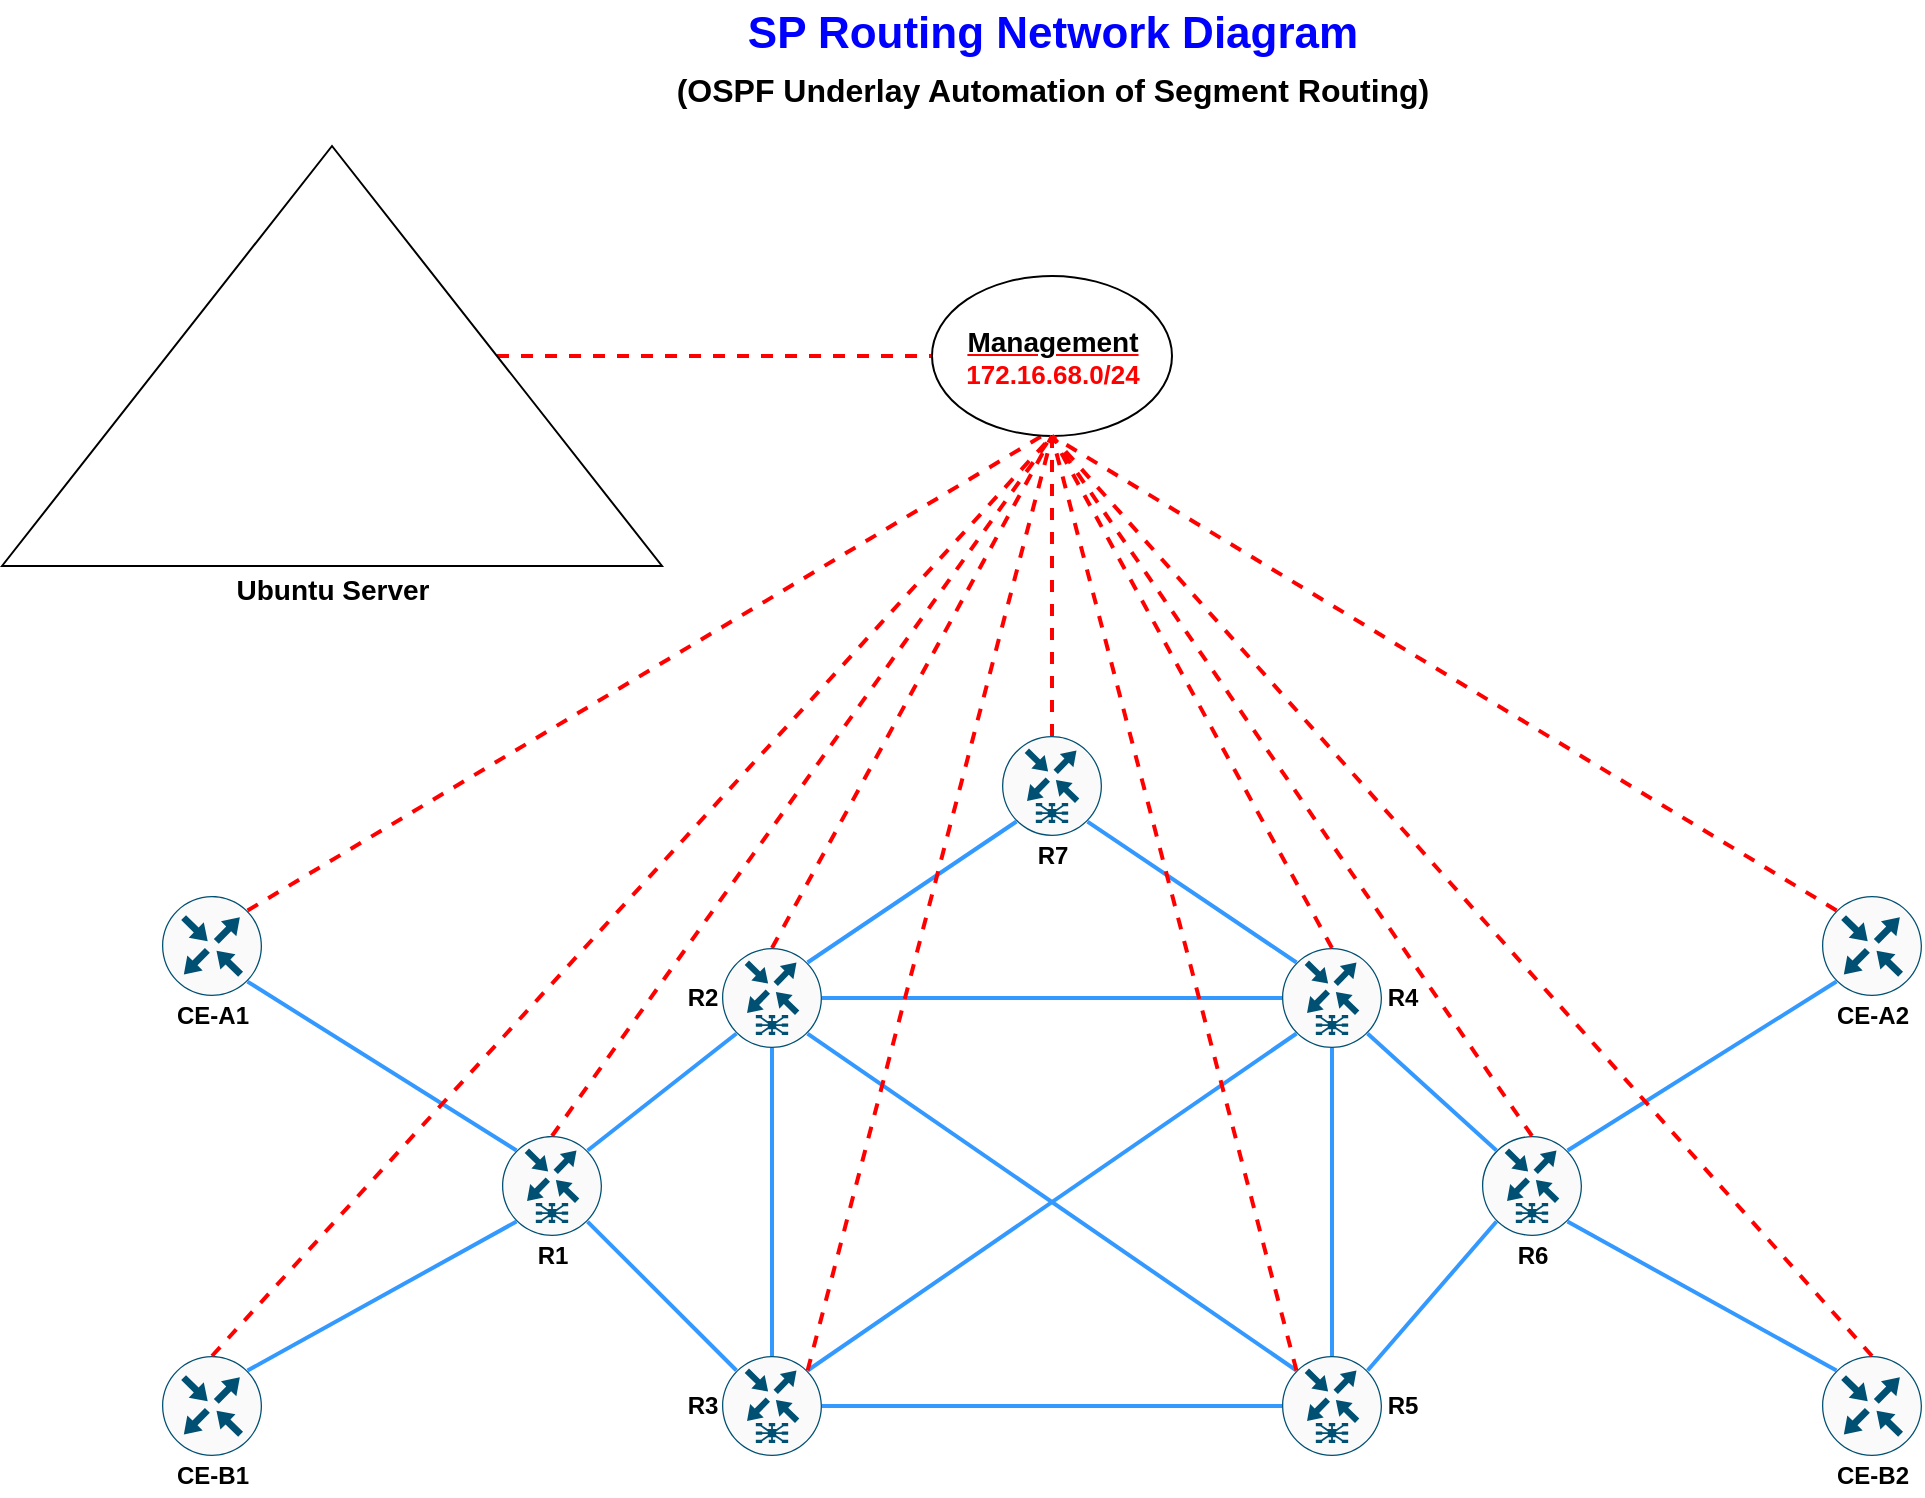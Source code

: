 <mxfile version="12.8.1" type="github"><diagram id="Kf6qJRLhS4EzQwinyDRb" name="Page-1"><mxGraphModel dx="1363" dy="777" grid="1" gridSize="10" guides="1" tooltips="1" connect="1" arrows="1" fold="1" page="1" pageScale="1" pageWidth="1169" pageHeight="827" math="0" shadow="0"><root><mxCell id="KXk288ssG55nJgZN1IEo-0"/><mxCell id="KXk288ssG55nJgZN1IEo-1" parent="KXk288ssG55nJgZN1IEo-0"/><mxCell id="faXcQ6VRW69tadaXtV-R-10" value="" style="points=[[0.5,0,0],[1,0.5,0],[0.5,1,0],[0,0.5,0],[0.145,0.145,0],[0.856,0.145,0],[0.855,0.856,0],[0.145,0.855,0]];verticalLabelPosition=bottom;html=1;verticalAlign=top;aspect=fixed;align=center;pointerEvents=1;shape=mxgraph.cisco19.rect;prIcon=asr_9000;fillColor=#FAFAFA;strokeColor=#005073;" vertex="1" parent="KXk288ssG55nJgZN1IEo-1"><mxGeometry x="410" y="698" width="50" height="50" as="geometry"/></mxCell><mxCell id="faXcQ6VRW69tadaXtV-R-24" style="edgeStyle=none;rounded=0;orthogonalLoop=1;jettySize=auto;html=1;exitX=0.855;exitY=0.856;exitDx=0;exitDy=0;exitPerimeter=0;entryX=0.145;entryY=0.145;entryDx=0;entryDy=0;entryPerimeter=0;strokeColor=none;endArrow=none;endFill=0;" edge="1" parent="KXk288ssG55nJgZN1IEo-1" source="faXcQ6VRW69tadaXtV-R-11" target="faXcQ6VRW69tadaXtV-R-12"><mxGeometry relative="1" as="geometry"/></mxCell><mxCell id="faXcQ6VRW69tadaXtV-R-25" style="edgeStyle=none;rounded=0;orthogonalLoop=1;jettySize=auto;html=1;exitX=0.855;exitY=0.856;exitDx=0;exitDy=0;exitPerimeter=0;entryX=0.145;entryY=0.145;entryDx=0;entryDy=0;entryPerimeter=0;endArrow=none;endFill=0;strokeWidth=2;strokeColor=#3399FF;" edge="1" parent="KXk288ssG55nJgZN1IEo-1" source="faXcQ6VRW69tadaXtV-R-11" target="faXcQ6VRW69tadaXtV-R-12"><mxGeometry relative="1" as="geometry"/></mxCell><mxCell id="faXcQ6VRW69tadaXtV-R-11" value="" style="points=[[0.5,0,0],[1,0.5,0],[0.5,1,0],[0,0.5,0],[0.145,0.145,0],[0.856,0.145,0],[0.855,0.856,0],[0.145,0.855,0]];verticalLabelPosition=bottom;html=1;verticalAlign=top;aspect=fixed;align=center;pointerEvents=1;shape=mxgraph.cisco19.rect;prIcon=asr_9000;fillColor=#FAFAFA;strokeColor=#005073;" vertex="1" parent="KXk288ssG55nJgZN1IEo-1"><mxGeometry x="410" y="494" width="50" height="50" as="geometry"/></mxCell><mxCell id="faXcQ6VRW69tadaXtV-R-12" value="" style="points=[[0.5,0,0],[1,0.5,0],[0.5,1,0],[0,0.5,0],[0.145,0.145,0],[0.856,0.145,0],[0.855,0.856,0],[0.145,0.855,0]];verticalLabelPosition=bottom;html=1;verticalAlign=top;aspect=fixed;align=center;pointerEvents=1;shape=mxgraph.cisco19.rect;prIcon=asr_9000;fillColor=#FAFAFA;strokeColor=#005073;" vertex="1" parent="KXk288ssG55nJgZN1IEo-1"><mxGeometry x="690" y="698" width="50" height="50" as="geometry"/></mxCell><mxCell id="faXcQ6VRW69tadaXtV-R-13" value="" style="points=[[0.5,0,0],[1,0.5,0],[0.5,1,0],[0,0.5,0],[0.145,0.145,0],[0.856,0.145,0],[0.855,0.856,0],[0.145,0.855,0]];verticalLabelPosition=bottom;html=1;verticalAlign=top;aspect=fixed;align=center;pointerEvents=1;shape=mxgraph.cisco19.rect;prIcon=asr_9000;fillColor=#FAFAFA;strokeColor=#005073;" vertex="1" parent="KXk288ssG55nJgZN1IEo-1"><mxGeometry x="690" y="494" width="50" height="50" as="geometry"/></mxCell><mxCell id="faXcQ6VRW69tadaXtV-R-14" value="" style="points=[[0.5,0,0],[1,0.5,0],[0.5,1,0],[0,0.5,0],[0.145,0.145,0],[0.856,0.145,0],[0.855,0.856,0],[0.145,0.855,0]];verticalLabelPosition=bottom;html=1;verticalAlign=top;aspect=fixed;align=center;pointerEvents=1;shape=mxgraph.cisco19.rect;prIcon=asr_9000;fillColor=#FAFAFA;strokeColor=#005073;" vertex="1" parent="KXk288ssG55nJgZN1IEo-1"><mxGeometry x="300" y="588" width="50" height="50" as="geometry"/></mxCell><mxCell id="faXcQ6VRW69tadaXtV-R-15" value="" style="points=[[0.5,0,0],[1,0.5,0],[0.5,1,0],[0,0.5,0],[0.145,0.145,0],[0.856,0.145,0],[0.855,0.856,0],[0.145,0.855,0]];verticalLabelPosition=bottom;html=1;verticalAlign=top;aspect=fixed;align=center;pointerEvents=1;shape=mxgraph.cisco19.rect;prIcon=asr_9000;fillColor=#FAFAFA;strokeColor=#005073;" vertex="1" parent="KXk288ssG55nJgZN1IEo-1"><mxGeometry x="790" y="588" width="50" height="50" as="geometry"/></mxCell><mxCell id="faXcQ6VRW69tadaXtV-R-16" value="" style="points=[[0.5,0,0],[1,0.5,0],[0.5,1,0],[0,0.5,0],[0.145,0.145,0],[0.856,0.145,0],[0.855,0.856,0],[0.145,0.855,0]];verticalLabelPosition=bottom;html=1;verticalAlign=top;aspect=fixed;align=center;pointerEvents=1;shape=mxgraph.cisco19.rect;prIcon=asr_9000;fillColor=#FAFAFA;strokeColor=#005073;" vertex="1" parent="KXk288ssG55nJgZN1IEo-1"><mxGeometry x="550" y="388" width="50" height="50" as="geometry"/></mxCell><mxCell id="faXcQ6VRW69tadaXtV-R-17" value="" style="points=[[0.5,0,0],[1,0.5,0],[0.5,1,0],[0,0.5,0],[0.145,0.145,0],[0.856,0.145,0],[0.855,0.856,0],[0.145,0.855,0]];verticalLabelPosition=bottom;html=1;verticalAlign=top;aspect=fixed;align=center;pointerEvents=1;shape=mxgraph.cisco19.rect;prIcon=router;fillColor=#FAFAFA;strokeColor=#005073;" vertex="1" parent="KXk288ssG55nJgZN1IEo-1"><mxGeometry x="130" y="468" width="50" height="50" as="geometry"/></mxCell><mxCell id="faXcQ6VRW69tadaXtV-R-19" value="" style="points=[[0.5,0,0],[1,0.5,0],[0.5,1,0],[0,0.5,0],[0.145,0.145,0],[0.856,0.145,0],[0.855,0.856,0],[0.145,0.855,0]];verticalLabelPosition=bottom;html=1;verticalAlign=top;aspect=fixed;align=center;pointerEvents=1;shape=mxgraph.cisco19.rect;prIcon=router;fillColor=#FAFAFA;strokeColor=#005073;" vertex="1" parent="KXk288ssG55nJgZN1IEo-1"><mxGeometry x="130" y="698" width="50" height="50" as="geometry"/></mxCell><mxCell id="faXcQ6VRW69tadaXtV-R-20" value="" style="points=[[0.5,0,0],[1,0.5,0],[0.5,1,0],[0,0.5,0],[0.145,0.145,0],[0.856,0.145,0],[0.855,0.856,0],[0.145,0.855,0]];verticalLabelPosition=bottom;html=1;verticalAlign=top;aspect=fixed;align=center;pointerEvents=1;shape=mxgraph.cisco19.rect;prIcon=router;fillColor=#FAFAFA;strokeColor=#005073;" vertex="1" parent="KXk288ssG55nJgZN1IEo-1"><mxGeometry x="960" y="468" width="50" height="50" as="geometry"/></mxCell><mxCell id="faXcQ6VRW69tadaXtV-R-21" value="" style="points=[[0.5,0,0],[1,0.5,0],[0.5,1,0],[0,0.5,0],[0.145,0.145,0],[0.856,0.145,0],[0.855,0.856,0],[0.145,0.855,0]];verticalLabelPosition=bottom;html=1;verticalAlign=top;aspect=fixed;align=center;pointerEvents=1;shape=mxgraph.cisco19.rect;prIcon=router;fillColor=#FAFAFA;strokeColor=#005073;" vertex="1" parent="KXk288ssG55nJgZN1IEo-1"><mxGeometry x="960" y="698" width="50" height="50" as="geometry"/></mxCell><mxCell id="faXcQ6VRW69tadaXtV-R-26" style="edgeStyle=none;rounded=0;orthogonalLoop=1;jettySize=auto;html=1;exitX=0.855;exitY=0.856;exitDx=0;exitDy=0;exitPerimeter=0;entryX=0.145;entryY=0.145;entryDx=0;entryDy=0;entryPerimeter=0;endArrow=none;endFill=0;strokeWidth=2;strokeColor=#3399FF;" edge="1" parent="KXk288ssG55nJgZN1IEo-1" source="faXcQ6VRW69tadaXtV-R-14" target="faXcQ6VRW69tadaXtV-R-10"><mxGeometry relative="1" as="geometry"><mxPoint x="462.75" y="500.775" as="sourcePoint"/><mxPoint x="707.25" y="765.25" as="targetPoint"/></mxGeometry></mxCell><mxCell id="faXcQ6VRW69tadaXtV-R-27" style="edgeStyle=none;rounded=0;orthogonalLoop=1;jettySize=auto;html=1;exitX=0.145;exitY=0.855;exitDx=0;exitDy=0;exitPerimeter=0;entryX=0.856;entryY=0.145;entryDx=0;entryDy=0;entryPerimeter=0;endArrow=none;endFill=0;strokeWidth=2;strokeColor=#3399FF;" edge="1" parent="KXk288ssG55nJgZN1IEo-1" source="faXcQ6VRW69tadaXtV-R-11" target="faXcQ6VRW69tadaXtV-R-14"><mxGeometry relative="1" as="geometry"><mxPoint x="352.75" y="640.775" as="sourcePoint"/><mxPoint x="427.25" y="765.25" as="targetPoint"/></mxGeometry></mxCell><mxCell id="faXcQ6VRW69tadaXtV-R-28" style="edgeStyle=none;rounded=0;orthogonalLoop=1;jettySize=auto;html=1;exitX=0.855;exitY=0.856;exitDx=0;exitDy=0;exitPerimeter=0;entryX=0.145;entryY=0.145;entryDx=0;entryDy=0;entryPerimeter=0;endArrow=none;endFill=0;strokeWidth=2;strokeColor=#3399FF;" edge="1" parent="KXk288ssG55nJgZN1IEo-1" source="faXcQ6VRW69tadaXtV-R-17" target="faXcQ6VRW69tadaXtV-R-14"><mxGeometry relative="1" as="geometry"><mxPoint x="362.75" y="650.775" as="sourcePoint"/><mxPoint x="437.25" y="775.25" as="targetPoint"/></mxGeometry></mxCell><mxCell id="faXcQ6VRW69tadaXtV-R-29" style="edgeStyle=none;rounded=0;orthogonalLoop=1;jettySize=auto;html=1;exitX=0.856;exitY=0.145;exitDx=0;exitDy=0;exitPerimeter=0;entryX=0.145;entryY=0.855;entryDx=0;entryDy=0;entryPerimeter=0;endArrow=none;endFill=0;strokeWidth=2;strokeColor=#3399FF;" edge="1" parent="KXk288ssG55nJgZN1IEo-1" source="faXcQ6VRW69tadaXtV-R-19" target="faXcQ6VRW69tadaXtV-R-14"><mxGeometry relative="1" as="geometry"><mxPoint x="372.75" y="660.775" as="sourcePoint"/><mxPoint x="447.25" y="785.25" as="targetPoint"/></mxGeometry></mxCell><mxCell id="faXcQ6VRW69tadaXtV-R-30" style="edgeStyle=none;rounded=0;orthogonalLoop=1;jettySize=auto;html=1;exitX=0.856;exitY=0.145;exitDx=0;exitDy=0;exitPerimeter=0;entryX=0.145;entryY=0.855;entryDx=0;entryDy=0;entryPerimeter=0;endArrow=none;endFill=0;strokeWidth=2;strokeColor=#3399FF;" edge="1" parent="KXk288ssG55nJgZN1IEo-1" source="faXcQ6VRW69tadaXtV-R-10" target="faXcQ6VRW69tadaXtV-R-13"><mxGeometry relative="1" as="geometry"><mxPoint x="462.75" y="500.775" as="sourcePoint"/><mxPoint x="707.25" y="765.25" as="targetPoint"/></mxGeometry></mxCell><mxCell id="faXcQ6VRW69tadaXtV-R-31" style="edgeStyle=none;rounded=0;orthogonalLoop=1;jettySize=auto;html=1;exitX=0.5;exitY=1;exitDx=0;exitDy=0;exitPerimeter=0;entryX=0.5;entryY=0;entryDx=0;entryDy=0;entryPerimeter=0;endArrow=none;endFill=0;strokeWidth=2;strokeColor=#3399FF;" edge="1" parent="KXk288ssG55nJgZN1IEo-1" source="faXcQ6VRW69tadaXtV-R-11" target="faXcQ6VRW69tadaXtV-R-10"><mxGeometry relative="1" as="geometry"><mxPoint x="472.75" y="510.775" as="sourcePoint"/><mxPoint x="717.25" y="775.25" as="targetPoint"/></mxGeometry></mxCell><mxCell id="faXcQ6VRW69tadaXtV-R-32" style="edgeStyle=none;rounded=0;orthogonalLoop=1;jettySize=auto;html=1;exitX=0.5;exitY=1;exitDx=0;exitDy=0;exitPerimeter=0;entryX=0.5;entryY=0;entryDx=0;entryDy=0;entryPerimeter=0;endArrow=none;endFill=0;strokeWidth=2;strokeColor=#3399FF;" edge="1" parent="KXk288ssG55nJgZN1IEo-1" source="faXcQ6VRW69tadaXtV-R-13" target="faXcQ6VRW69tadaXtV-R-12"><mxGeometry relative="1" as="geometry"><mxPoint x="482.75" y="520.775" as="sourcePoint"/><mxPoint x="727.25" y="785.25" as="targetPoint"/></mxGeometry></mxCell><mxCell id="faXcQ6VRW69tadaXtV-R-33" style="edgeStyle=none;rounded=0;orthogonalLoop=1;jettySize=auto;html=1;entryX=0;entryY=0.5;entryDx=0;entryDy=0;entryPerimeter=0;endArrow=none;endFill=0;strokeWidth=2;strokeColor=#3399FF;" edge="1" parent="KXk288ssG55nJgZN1IEo-1" source="faXcQ6VRW69tadaXtV-R-10" target="faXcQ6VRW69tadaXtV-R-12"><mxGeometry relative="1" as="geometry"><mxPoint x="492.75" y="530.775" as="sourcePoint"/><mxPoint x="737.25" y="795.25" as="targetPoint"/></mxGeometry></mxCell><mxCell id="faXcQ6VRW69tadaXtV-R-34" style="edgeStyle=none;rounded=0;orthogonalLoop=1;jettySize=auto;html=1;exitX=1;exitY=0.5;exitDx=0;exitDy=0;exitPerimeter=0;entryX=0;entryY=0.5;entryDx=0;entryDy=0;entryPerimeter=0;endArrow=none;endFill=0;strokeWidth=2;strokeColor=#3399FF;" edge="1" parent="KXk288ssG55nJgZN1IEo-1" source="faXcQ6VRW69tadaXtV-R-11" target="faXcQ6VRW69tadaXtV-R-13"><mxGeometry relative="1" as="geometry"><mxPoint x="502.75" y="540.775" as="sourcePoint"/><mxPoint x="747.25" y="805.25" as="targetPoint"/></mxGeometry></mxCell><mxCell id="faXcQ6VRW69tadaXtV-R-36" style="edgeStyle=none;rounded=0;orthogonalLoop=1;jettySize=auto;html=1;exitX=0.855;exitY=0.856;exitDx=0;exitDy=0;exitPerimeter=0;entryX=0.145;entryY=0.145;entryDx=0;entryDy=0;entryPerimeter=0;endArrow=none;endFill=0;strokeWidth=2;strokeColor=#3399FF;" edge="1" parent="KXk288ssG55nJgZN1IEo-1" source="faXcQ6VRW69tadaXtV-R-13" target="faXcQ6VRW69tadaXtV-R-15"><mxGeometry relative="1" as="geometry"><mxPoint x="512.75" y="550.775" as="sourcePoint"/><mxPoint x="757.25" y="815.25" as="targetPoint"/></mxGeometry></mxCell><mxCell id="faXcQ6VRW69tadaXtV-R-37" style="edgeStyle=none;rounded=0;orthogonalLoop=1;jettySize=auto;html=1;exitX=0.145;exitY=0.855;exitDx=0;exitDy=0;exitPerimeter=0;entryX=0.856;entryY=0.145;entryDx=0;entryDy=0;entryPerimeter=0;endArrow=none;endFill=0;strokeWidth=2;strokeColor=#3399FF;" edge="1" parent="KXk288ssG55nJgZN1IEo-1" source="faXcQ6VRW69tadaXtV-R-15" target="faXcQ6VRW69tadaXtV-R-12"><mxGeometry relative="1" as="geometry"><mxPoint x="522.75" y="560.775" as="sourcePoint"/><mxPoint x="767.25" y="825.25" as="targetPoint"/></mxGeometry></mxCell><mxCell id="faXcQ6VRW69tadaXtV-R-38" style="edgeStyle=none;rounded=0;orthogonalLoop=1;jettySize=auto;html=1;exitX=0.856;exitY=0.145;exitDx=0;exitDy=0;exitPerimeter=0;entryX=0.145;entryY=0.855;entryDx=0;entryDy=0;entryPerimeter=0;endArrow=none;endFill=0;strokeWidth=2;strokeColor=#3399FF;" edge="1" parent="KXk288ssG55nJgZN1IEo-1" source="faXcQ6VRW69tadaXtV-R-11" target="faXcQ6VRW69tadaXtV-R-16"><mxGeometry relative="1" as="geometry"><mxPoint x="532.75" y="570.775" as="sourcePoint"/><mxPoint x="777.25" y="835.25" as="targetPoint"/></mxGeometry></mxCell><mxCell id="faXcQ6VRW69tadaXtV-R-39" style="edgeStyle=none;rounded=0;orthogonalLoop=1;jettySize=auto;html=1;exitX=0.855;exitY=0.856;exitDx=0;exitDy=0;exitPerimeter=0;entryX=0.145;entryY=0.145;entryDx=0;entryDy=0;entryPerimeter=0;endArrow=none;endFill=0;strokeWidth=2;strokeColor=#3399FF;" edge="1" parent="KXk288ssG55nJgZN1IEo-1" source="faXcQ6VRW69tadaXtV-R-16" target="faXcQ6VRW69tadaXtV-R-13"><mxGeometry relative="1" as="geometry"><mxPoint x="542.75" y="580.775" as="sourcePoint"/><mxPoint x="787.25" y="845.25" as="targetPoint"/></mxGeometry></mxCell><mxCell id="faXcQ6VRW69tadaXtV-R-40" style="edgeStyle=none;rounded=0;orthogonalLoop=1;jettySize=auto;html=1;exitX=0.145;exitY=0.855;exitDx=0;exitDy=0;exitPerimeter=0;entryX=0.856;entryY=0.145;entryDx=0;entryDy=0;entryPerimeter=0;endArrow=none;endFill=0;strokeWidth=2;strokeColor=#3399FF;" edge="1" parent="KXk288ssG55nJgZN1IEo-1" source="faXcQ6VRW69tadaXtV-R-20" target="faXcQ6VRW69tadaXtV-R-15"><mxGeometry relative="1" as="geometry"><mxPoint x="552.75" y="590.775" as="sourcePoint"/><mxPoint x="797.25" y="855.25" as="targetPoint"/></mxGeometry></mxCell><mxCell id="faXcQ6VRW69tadaXtV-R-41" style="edgeStyle=none;rounded=0;orthogonalLoop=1;jettySize=auto;html=1;exitX=0.855;exitY=0.856;exitDx=0;exitDy=0;exitPerimeter=0;entryX=0.145;entryY=0.145;entryDx=0;entryDy=0;entryPerimeter=0;endArrow=none;endFill=0;strokeWidth=2;strokeColor=#3399FF;" edge="1" parent="KXk288ssG55nJgZN1IEo-1" source="faXcQ6VRW69tadaXtV-R-15" target="faXcQ6VRW69tadaXtV-R-21"><mxGeometry relative="1" as="geometry"><mxPoint x="562.75" y="600.775" as="sourcePoint"/><mxPoint x="807.25" y="865.25" as="targetPoint"/></mxGeometry></mxCell><mxCell id="faXcQ6VRW69tadaXtV-R-55" style="edgeStyle=none;rounded=0;orthogonalLoop=1;jettySize=auto;html=1;exitX=0.5;exitY=1;exitDx=0;exitDy=0;entryX=0;entryY=0.5;entryDx=0;entryDy=0;endArrow=none;endFill=0;strokeColor=#FF0000;strokeWidth=2;fontColor=#FF0000;dashed=1;" edge="1" parent="KXk288ssG55nJgZN1IEo-1" source="faXcQ6VRW69tadaXtV-R-53" target="faXcQ6VRW69tadaXtV-R-67"><mxGeometry relative="1" as="geometry"><mxPoint x="497.08" y="202.0" as="targetPoint"/></mxGeometry></mxCell><mxCell id="faXcQ6VRW69tadaXtV-R-58" style="rounded=0;orthogonalLoop=1;jettySize=auto;html=1;exitX=0.5;exitY=0;exitDx=0;exitDy=0;entryX=0.5;entryY=1;entryDx=0;entryDy=0;endArrow=none;endFill=0;strokeColor=#FF0000;strokeWidth=2;fontColor=#FF0000;dashed=1;exitPerimeter=0;" edge="1" parent="KXk288ssG55nJgZN1IEo-1" source="faXcQ6VRW69tadaXtV-R-16" target="faXcQ6VRW69tadaXtV-R-67"><mxGeometry relative="1" as="geometry"><mxPoint x="327.5" y="213" as="sourcePoint"/><mxPoint x="573.08" y="227.04" as="targetPoint"/></mxGeometry></mxCell><mxCell id="faXcQ6VRW69tadaXtV-R-59" style="rounded=0;orthogonalLoop=1;jettySize=auto;html=1;exitX=0.856;exitY=0.145;exitDx=0;exitDy=0;endArrow=none;endFill=0;strokeColor=#FF0000;strokeWidth=2;fontColor=#FF0000;dashed=1;exitPerimeter=0;entryX=0.458;entryY=1;entryDx=0;entryDy=0;entryPerimeter=0;" edge="1" parent="KXk288ssG55nJgZN1IEo-1" source="faXcQ6VRW69tadaXtV-R-17" target="faXcQ6VRW69tadaXtV-R-67"><mxGeometry relative="1" as="geometry"><mxPoint x="337.5" y="223" as="sourcePoint"/><mxPoint x="570" y="231" as="targetPoint"/></mxGeometry></mxCell><mxCell id="faXcQ6VRW69tadaXtV-R-67" value="" style="ellipse;whiteSpace=wrap;html=1;fontColor=#FF0000;" vertex="1" parent="KXk288ssG55nJgZN1IEo-1"><mxGeometry x="515" y="158" width="120" height="80" as="geometry"/></mxCell><mxCell id="faXcQ6VRW69tadaXtV-R-45" value="&lt;font&gt;&lt;u style=&quot;font-size: 14px&quot;&gt;&lt;font color=&quot;#000000&quot;&gt;Management&lt;/font&gt;&lt;/u&gt;&lt;br&gt;&lt;font style=&quot;font-size: 13px&quot;&gt;172.16.68.0/24&lt;/font&gt;&lt;/font&gt;" style="text;html=1;resizable=0;autosize=1;align=center;verticalAlign=middle;points=[];fillColor=none;strokeColor=none;rounded=0;fontStyle=1;fontColor=#FF0000;" vertex="1" parent="KXk288ssG55nJgZN1IEo-1"><mxGeometry x="525" y="184" width="100" height="30" as="geometry"/></mxCell><mxCell id="faXcQ6VRW69tadaXtV-R-68" style="rounded=0;orthogonalLoop=1;jettySize=auto;html=1;exitX=0.5;exitY=0;exitDx=0;exitDy=0;endArrow=none;endFill=0;strokeColor=#FF0000;strokeWidth=2;fontColor=#FF0000;dashed=1;exitPerimeter=0;entryX=0.5;entryY=1;entryDx=0;entryDy=0;" edge="1" parent="KXk288ssG55nJgZN1IEo-1" source="faXcQ6VRW69tadaXtV-R-11" target="faXcQ6VRW69tadaXtV-R-67"><mxGeometry relative="1" as="geometry"><mxPoint x="182.775" y="485.25" as="sourcePoint"/><mxPoint x="579.96" y="248" as="targetPoint"/></mxGeometry></mxCell><mxCell id="faXcQ6VRW69tadaXtV-R-69" style="rounded=0;orthogonalLoop=1;jettySize=auto;html=1;exitX=0.5;exitY=0;exitDx=0;exitDy=0;endArrow=none;endFill=0;strokeColor=#FF0000;strokeWidth=2;fontColor=#FF0000;dashed=1;exitPerimeter=0;entryX=0.5;entryY=1;entryDx=0;entryDy=0;" edge="1" parent="KXk288ssG55nJgZN1IEo-1" source="faXcQ6VRW69tadaXtV-R-14" target="faXcQ6VRW69tadaXtV-R-67"><mxGeometry relative="1" as="geometry"><mxPoint x="192.775" y="495.25" as="sourcePoint"/><mxPoint x="589.96" y="258" as="targetPoint"/></mxGeometry></mxCell><mxCell id="faXcQ6VRW69tadaXtV-R-70" style="rounded=0;orthogonalLoop=1;jettySize=auto;html=1;exitX=0.5;exitY=0;exitDx=0;exitDy=0;endArrow=none;endFill=0;strokeColor=#FF0000;strokeWidth=2;fontColor=#FF0000;dashed=1;exitPerimeter=0;entryX=0.5;entryY=1;entryDx=0;entryDy=0;" edge="1" parent="KXk288ssG55nJgZN1IEo-1" source="faXcQ6VRW69tadaXtV-R-19" target="faXcQ6VRW69tadaXtV-R-67"><mxGeometry relative="1" as="geometry"><mxPoint x="335" y="598" as="sourcePoint"/><mxPoint x="585" y="248" as="targetPoint"/></mxGeometry></mxCell><mxCell id="faXcQ6VRW69tadaXtV-R-71" style="rounded=0;orthogonalLoop=1;jettySize=auto;html=1;exitX=0.856;exitY=0.145;exitDx=0;exitDy=0;endArrow=none;endFill=0;strokeColor=#FF0000;strokeWidth=2;fontColor=#FF0000;dashed=1;exitPerimeter=0;entryX=0.5;entryY=1;entryDx=0;entryDy=0;" edge="1" parent="KXk288ssG55nJgZN1IEo-1" source="faXcQ6VRW69tadaXtV-R-10" target="faXcQ6VRW69tadaXtV-R-67"><mxGeometry relative="1" as="geometry"><mxPoint x="345" y="608" as="sourcePoint"/><mxPoint x="595" y="258" as="targetPoint"/></mxGeometry></mxCell><mxCell id="faXcQ6VRW69tadaXtV-R-72" style="rounded=0;orthogonalLoop=1;jettySize=auto;html=1;exitX=0.145;exitY=0.145;exitDx=0;exitDy=0;endArrow=none;endFill=0;strokeColor=#FF0000;strokeWidth=2;fontColor=#FF0000;dashed=1;exitPerimeter=0;entryX=0.5;entryY=1;entryDx=0;entryDy=0;" edge="1" parent="KXk288ssG55nJgZN1IEo-1" source="faXcQ6VRW69tadaXtV-R-12" target="faXcQ6VRW69tadaXtV-R-67"><mxGeometry relative="1" as="geometry"><mxPoint x="355" y="618" as="sourcePoint"/><mxPoint x="605" y="268" as="targetPoint"/></mxGeometry></mxCell><mxCell id="faXcQ6VRW69tadaXtV-R-73" style="rounded=0;orthogonalLoop=1;jettySize=auto;html=1;exitX=0.5;exitY=0;exitDx=0;exitDy=0;endArrow=none;endFill=0;strokeColor=#FF0000;strokeWidth=2;fontColor=#FF0000;dashed=1;exitPerimeter=0;entryX=0.5;entryY=1;entryDx=0;entryDy=0;" edge="1" parent="KXk288ssG55nJgZN1IEo-1" source="faXcQ6VRW69tadaXtV-R-13" target="faXcQ6VRW69tadaXtV-R-67"><mxGeometry relative="1" as="geometry"><mxPoint x="365" y="628" as="sourcePoint"/><mxPoint x="615" y="278" as="targetPoint"/></mxGeometry></mxCell><mxCell id="faXcQ6VRW69tadaXtV-R-74" style="rounded=0;orthogonalLoop=1;jettySize=auto;html=1;exitX=0.5;exitY=0;exitDx=0;exitDy=0;endArrow=none;endFill=0;strokeColor=#FF0000;strokeWidth=2;fontColor=#FF0000;dashed=1;exitPerimeter=0;entryX=0.5;entryY=1;entryDx=0;entryDy=0;" edge="1" parent="KXk288ssG55nJgZN1IEo-1" source="faXcQ6VRW69tadaXtV-R-15" target="faXcQ6VRW69tadaXtV-R-67"><mxGeometry relative="1" as="geometry"><mxPoint x="375" y="638" as="sourcePoint"/><mxPoint x="625" y="288" as="targetPoint"/></mxGeometry></mxCell><mxCell id="faXcQ6VRW69tadaXtV-R-75" style="rounded=0;orthogonalLoop=1;jettySize=auto;html=1;exitX=0.145;exitY=0.145;exitDx=0;exitDy=0;endArrow=none;endFill=0;strokeColor=#FF0000;strokeWidth=2;fontColor=#FF0000;dashed=1;exitPerimeter=0;entryX=0.5;entryY=1;entryDx=0;entryDy=0;" edge="1" parent="KXk288ssG55nJgZN1IEo-1" source="faXcQ6VRW69tadaXtV-R-20" target="faXcQ6VRW69tadaXtV-R-67"><mxGeometry relative="1" as="geometry"><mxPoint x="825" y="598" as="sourcePoint"/><mxPoint x="585" y="248" as="targetPoint"/></mxGeometry></mxCell><mxCell id="faXcQ6VRW69tadaXtV-R-76" style="rounded=0;orthogonalLoop=1;jettySize=auto;html=1;exitX=0.5;exitY=0;exitDx=0;exitDy=0;endArrow=none;endFill=0;strokeColor=#FF0000;strokeWidth=2;fontColor=#FF0000;dashed=1;exitPerimeter=0;entryX=0.5;entryY=1;entryDx=0;entryDy=0;" edge="1" parent="KXk288ssG55nJgZN1IEo-1" source="faXcQ6VRW69tadaXtV-R-21" target="faXcQ6VRW69tadaXtV-R-67"><mxGeometry relative="1" as="geometry"><mxPoint x="835" y="608" as="sourcePoint"/><mxPoint x="595" y="258" as="targetPoint"/></mxGeometry></mxCell><mxCell id="faXcQ6VRW69tadaXtV-R-77" value="&lt;font color=&quot;#000000&quot; style=&quot;font-size: 12px&quot;&gt;R1&lt;/font&gt;" style="text;html=1;resizable=0;autosize=1;align=center;verticalAlign=middle;points=[];fillColor=none;strokeColor=none;rounded=0;fontStyle=1;fontColor=#FF0000;" vertex="1" parent="KXk288ssG55nJgZN1IEo-1"><mxGeometry x="310" y="638" width="30" height="20" as="geometry"/></mxCell><mxCell id="faXcQ6VRW69tadaXtV-R-79" value="&lt;font color=&quot;#000000&quot; style=&quot;font-size: 12px&quot;&gt;R2&lt;/font&gt;" style="text;html=1;resizable=0;autosize=1;align=center;verticalAlign=middle;points=[];fillColor=none;strokeColor=none;rounded=0;fontStyle=1;fontColor=#FF0000;" vertex="1" parent="KXk288ssG55nJgZN1IEo-1"><mxGeometry x="385" y="509" width="30" height="20" as="geometry"/></mxCell><mxCell id="faXcQ6VRW69tadaXtV-R-80" value="&lt;font color=&quot;#000000&quot; style=&quot;font-size: 12px&quot;&gt;R3&lt;/font&gt;" style="text;html=1;resizable=0;autosize=1;align=center;verticalAlign=middle;points=[];fillColor=none;strokeColor=none;rounded=0;fontStyle=1;fontColor=#FF0000;" vertex="1" parent="KXk288ssG55nJgZN1IEo-1"><mxGeometry x="385" y="713" width="30" height="20" as="geometry"/></mxCell><mxCell id="faXcQ6VRW69tadaXtV-R-81" value="&lt;font color=&quot;#000000&quot; style=&quot;font-size: 12px&quot;&gt;R4&lt;/font&gt;" style="text;html=1;resizable=0;autosize=1;align=center;verticalAlign=middle;points=[];fillColor=none;strokeColor=none;rounded=0;fontStyle=1;fontColor=#FF0000;" vertex="1" parent="KXk288ssG55nJgZN1IEo-1"><mxGeometry x="735" y="509" width="30" height="20" as="geometry"/></mxCell><mxCell id="faXcQ6VRW69tadaXtV-R-82" value="&lt;font color=&quot;#000000&quot; style=&quot;font-size: 12px&quot;&gt;R5&lt;/font&gt;" style="text;html=1;resizable=0;autosize=1;align=center;verticalAlign=middle;points=[];fillColor=none;strokeColor=none;rounded=0;fontStyle=1;fontColor=#FF0000;" vertex="1" parent="KXk288ssG55nJgZN1IEo-1"><mxGeometry x="735" y="713" width="30" height="20" as="geometry"/></mxCell><mxCell id="faXcQ6VRW69tadaXtV-R-83" value="&lt;font color=&quot;#000000&quot; style=&quot;font-size: 12px&quot;&gt;R6&lt;/font&gt;" style="text;html=1;resizable=0;autosize=1;align=center;verticalAlign=middle;points=[];fillColor=none;strokeColor=none;rounded=0;fontStyle=1;fontColor=#FF0000;" vertex="1" parent="KXk288ssG55nJgZN1IEo-1"><mxGeometry x="800" y="638" width="30" height="20" as="geometry"/></mxCell><mxCell id="faXcQ6VRW69tadaXtV-R-84" value="&lt;font color=&quot;#000000&quot;&gt;R7&lt;/font&gt;" style="text;html=1;resizable=0;autosize=1;align=center;verticalAlign=middle;points=[];fillColor=none;strokeColor=none;rounded=0;fontStyle=1;fontColor=#FF0000;" vertex="1" parent="KXk288ssG55nJgZN1IEo-1"><mxGeometry x="560" y="438" width="30" height="20" as="geometry"/></mxCell><mxCell id="faXcQ6VRW69tadaXtV-R-85" value="&lt;font color=&quot;#000000&quot;&gt;CE-A1&lt;/font&gt;" style="text;html=1;resizable=0;autosize=1;align=center;verticalAlign=middle;points=[];fillColor=none;strokeColor=none;rounded=0;fontStyle=1;fontColor=#FF0000;" vertex="1" parent="KXk288ssG55nJgZN1IEo-1"><mxGeometry x="130" y="518" width="50" height="20" as="geometry"/></mxCell><mxCell id="faXcQ6VRW69tadaXtV-R-86" value="&lt;font color=&quot;#000000&quot;&gt;CE-B1&lt;/font&gt;" style="text;html=1;resizable=0;autosize=1;align=center;verticalAlign=middle;points=[];fillColor=none;strokeColor=none;rounded=0;fontStyle=1;fontColor=#FF0000;" vertex="1" parent="KXk288ssG55nJgZN1IEo-1"><mxGeometry x="130" y="748" width="50" height="20" as="geometry"/></mxCell><mxCell id="faXcQ6VRW69tadaXtV-R-87" value="&lt;font color=&quot;#000000&quot;&gt;CE-A2&lt;/font&gt;" style="text;html=1;resizable=0;autosize=1;align=center;verticalAlign=middle;points=[];fillColor=none;strokeColor=none;rounded=0;fontStyle=1;fontColor=#FF0000;" vertex="1" parent="KXk288ssG55nJgZN1IEo-1"><mxGeometry x="960" y="518" width="50" height="20" as="geometry"/></mxCell><mxCell id="faXcQ6VRW69tadaXtV-R-88" value="&lt;font color=&quot;#000000&quot;&gt;CE-B2&lt;/font&gt;" style="text;html=1;resizable=0;autosize=1;align=center;verticalAlign=middle;points=[];fillColor=none;strokeColor=none;rounded=0;fontStyle=1;fontColor=#FF0000;" vertex="1" parent="KXk288ssG55nJgZN1IEo-1"><mxGeometry x="960" y="748" width="50" height="20" as="geometry"/></mxCell><mxCell id="faXcQ6VRW69tadaXtV-R-89" value="" style="group" vertex="1" connectable="0" parent="KXk288ssG55nJgZN1IEo-1"><mxGeometry x="50" y="93.0" width="330" height="232" as="geometry"/></mxCell><mxCell id="faXcQ6VRW69tadaXtV-R-54" value="" style="group" vertex="1" connectable="0" parent="faXcQ6VRW69tadaXtV-R-89"><mxGeometry width="330" height="210" as="geometry"/></mxCell><mxCell id="faXcQ6VRW69tadaXtV-R-53" value="" style="triangle;whiteSpace=wrap;html=1;fontColor=#FF0000;rotation=-90;" vertex="1" parent="faXcQ6VRW69tadaXtV-R-54"><mxGeometry x="60" y="-60.0" width="210" height="330" as="geometry"/></mxCell><mxCell id="faXcQ6VRW69tadaXtV-R-49" value="" style="shape=image;imageAspect=0;aspect=fixed;verticalLabelPosition=bottom;verticalAlign=top;fontColor=#FF0000;image=https://pbs.twimg.com/profile_images/1075812966392463360/NpMZx8P2_400x400.png;" vertex="1" parent="faXcQ6VRW69tadaXtV-R-54"><mxGeometry x="125" y="35.0" width="80" height="80" as="geometry"/></mxCell><mxCell id="faXcQ6VRW69tadaXtV-R-50" value="" style="shape=image;imageAspect=0;aspect=fixed;verticalLabelPosition=bottom;verticalAlign=top;fontColor=#FF0000;image=https://upload.wikimedia.org/wikipedia/commons/thumb/c/c3/Python-logo-notext.svg/1024px-Python-logo-notext.svg.png;" vertex="1" parent="faXcQ6VRW69tadaXtV-R-54"><mxGeometry x="175" y="125.5" width="60" height="60" as="geometry"/></mxCell><mxCell id="faXcQ6VRW69tadaXtV-R-51" value="" style="shape=image;imageAspect=0;aspect=fixed;verticalLabelPosition=bottom;verticalAlign=top;fontColor=#FF0000;image=https://upload.wikimedia.org/wikipedia/commons/thumb/2/24/Ansible_logo.svg/1200px-Ansible_logo.svg.png;" vertex="1" parent="faXcQ6VRW69tadaXtV-R-54"><mxGeometry x="95" y="125.5" width="60" height="73.93" as="geometry"/></mxCell><mxCell id="faXcQ6VRW69tadaXtV-R-57" value="&lt;span style=&quot;font-size: 14px&quot;&gt;&lt;font color=&quot;#000000&quot;&gt;Ubuntu Server&lt;/font&gt;&lt;/span&gt;" style="text;html=1;resizable=0;autosize=1;align=center;verticalAlign=middle;points=[];fillColor=none;strokeColor=none;rounded=0;fontStyle=1;fontColor=#FF0000;" vertex="1" parent="faXcQ6VRW69tadaXtV-R-89"><mxGeometry x="110" y="212" width="110" height="20" as="geometry"/></mxCell><mxCell id="faXcQ6VRW69tadaXtV-R-90" value="&lt;b&gt;&lt;font color=&quot;#0000ff&quot;&gt;SP Routing Network Diagram&lt;/font&gt;&lt;br&gt;&lt;font style=&quot;font-size: 16px&quot; color=&quot;#000000&quot;&gt;(OSPF Underlay Automation of Segment Routing)&lt;/font&gt;&lt;br&gt;&lt;/b&gt;" style="text;html=1;strokeColor=none;fillColor=none;align=center;verticalAlign=middle;whiteSpace=wrap;rounded=0;fontColor=#3399FF;fontSize=22;" vertex="1" parent="KXk288ssG55nJgZN1IEo-1"><mxGeometry x="358.75" y="20" width="432.5" height="60" as="geometry"/></mxCell></root></mxGraphModel></diagram></mxfile>